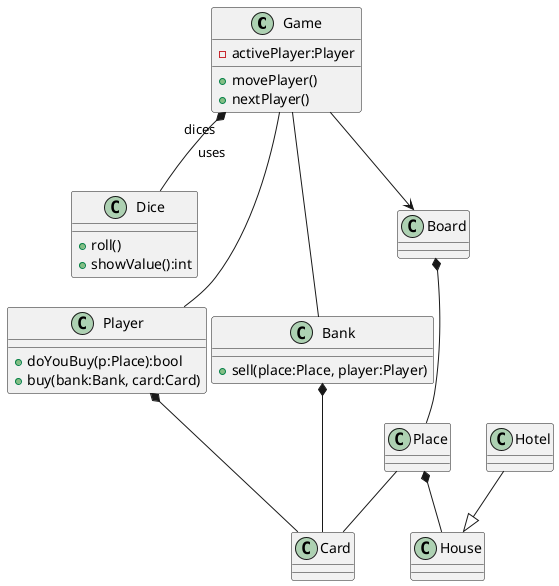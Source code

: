 @startuml  Monopoly_Game_class_diagram

Game "dices" *--  Dice : uses

Game --> Board
Board *-- Place
Place -- Card
Player *-- Card
Bank *-- Card
Hotel --|> House
Place *-- House
Game -- Bank
Game -- Player

class Dice{
    +roll()
    +showValue():int
}
'Controller for the game app
class Game{
    -activePlayer:Player
    +movePlayer()
    +nextPlayer()
}
class Board
class Bank
{
    +sell(place:Place, player:Player)
}
class Place
class Player{
    +doYouBuy(p:Place):bool
    +buy(bank:Bank, card:Card)
}
class Card
class House
class Hotel

@enduml